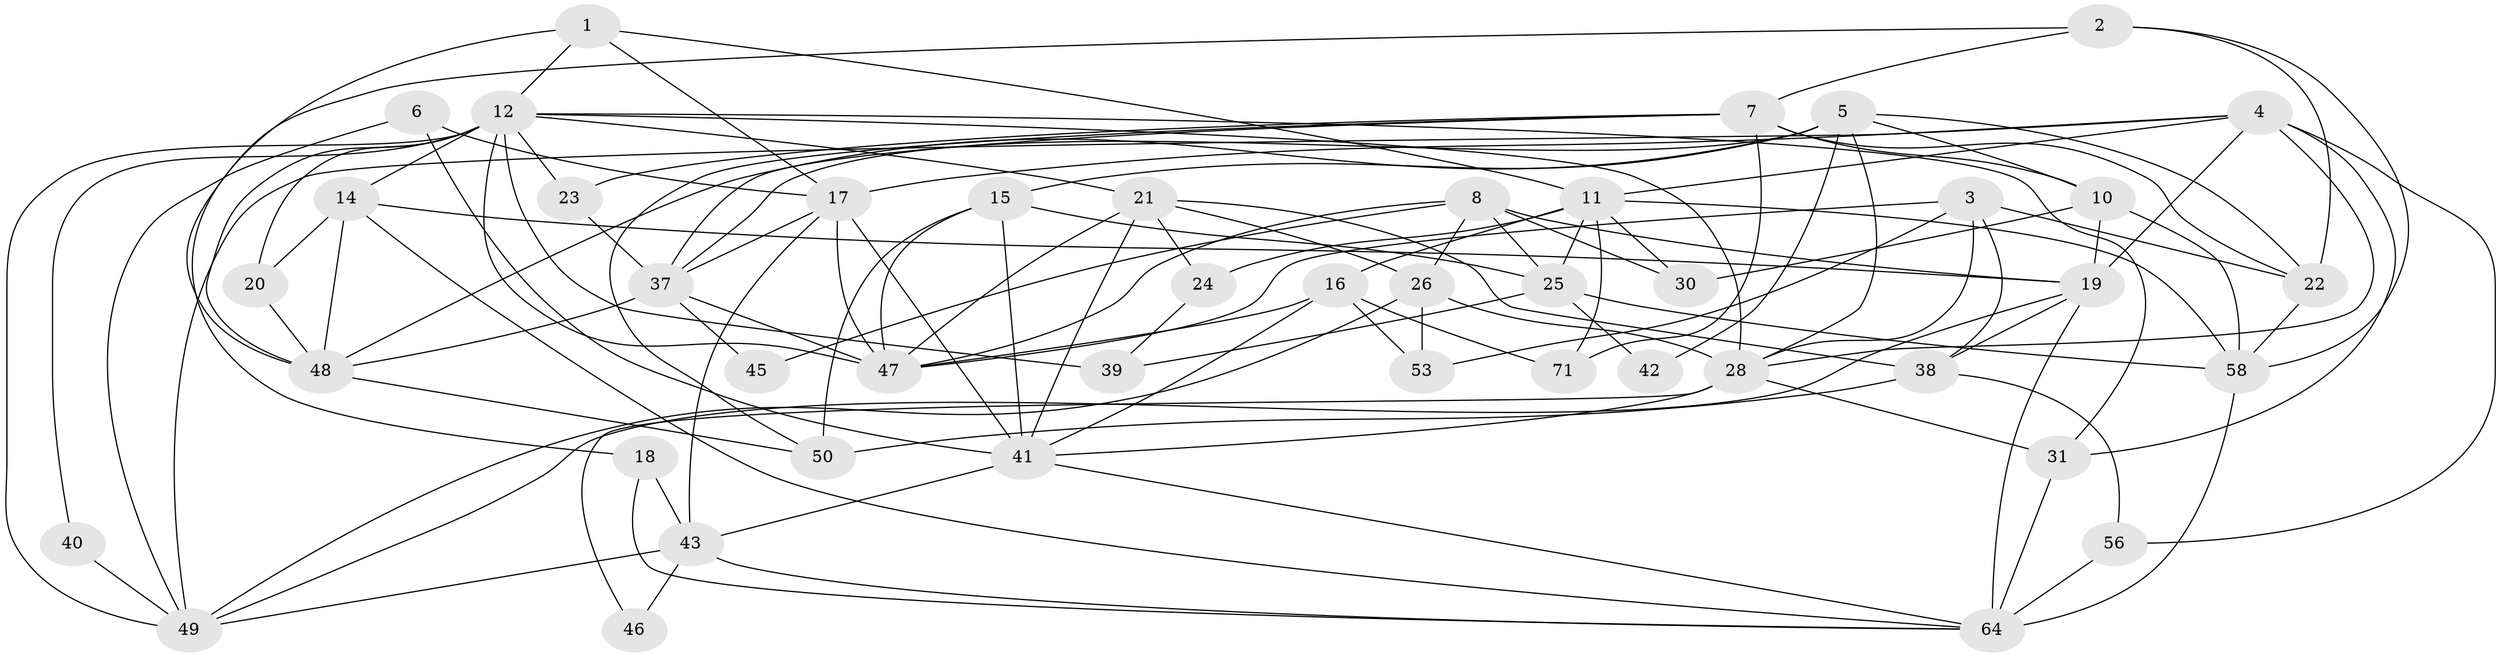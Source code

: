// Generated by graph-tools (version 1.1) at 2025/52/02/27/25 19:52:05]
// undirected, 45 vertices, 116 edges
graph export_dot {
graph [start="1"]
  node [color=gray90,style=filled];
  1 [super="+34"];
  2 [super="+60"];
  3 [super="+29"];
  4 [super="+36"];
  5 [super="+35"];
  6 [super="+13"];
  7 [super="+32"];
  8 [super="+9"];
  10 [super="+62"];
  11 [super="+27"];
  12 [super="+68"];
  14 [super="+44"];
  15 [super="+51"];
  16 [super="+66"];
  17 [super="+72"];
  18;
  19 [super="+33"];
  20 [super="+55"];
  21;
  22;
  23;
  24;
  25;
  26 [super="+67"];
  28 [super="+54"];
  30;
  31 [super="+70"];
  37 [super="+59"];
  38 [super="+73"];
  39;
  40;
  41 [super="+52"];
  42;
  43 [super="+57"];
  45;
  46;
  47 [super="+63"];
  48 [super="+61"];
  49 [super="+69"];
  50;
  53;
  56;
  58;
  64 [super="+65"];
  71;
  1 -- 48;
  1 -- 17;
  1 -- 11;
  1 -- 12;
  2 -- 7;
  2 -- 22;
  2 -- 18;
  2 -- 58;
  3 -- 22;
  3 -- 47;
  3 -- 28;
  3 -- 53;
  3 -- 38;
  4 -- 11;
  4 -- 17;
  4 -- 31;
  4 -- 19;
  4 -- 28;
  4 -- 56;
  4 -- 49;
  5 -- 10;
  5 -- 22;
  5 -- 42;
  5 -- 48;
  5 -- 28;
  5 -- 37;
  5 -- 15;
  6 -- 41;
  6 -- 49;
  6 -- 17;
  7 -- 22;
  7 -- 50;
  7 -- 37;
  7 -- 23;
  7 -- 71;
  7 -- 10;
  8 -- 25;
  8 -- 30;
  8 -- 45;
  8 -- 26;
  8 -- 19;
  8 -- 47;
  10 -- 58;
  10 -- 30;
  10 -- 19;
  11 -- 24;
  11 -- 71;
  11 -- 16;
  11 -- 25;
  11 -- 58;
  11 -- 30;
  12 -- 40;
  12 -- 48;
  12 -- 23;
  12 -- 21;
  12 -- 39;
  12 -- 47;
  12 -- 28;
  12 -- 49;
  12 -- 20;
  12 -- 31;
  12 -- 14;
  14 -- 48;
  14 -- 20;
  14 -- 64;
  14 -- 19;
  15 -- 47;
  15 -- 41;
  15 -- 25;
  15 -- 50;
  16 -- 71;
  16 -- 41;
  16 -- 53;
  16 -- 47;
  17 -- 37;
  17 -- 47;
  17 -- 41;
  17 -- 43;
  18 -- 64;
  18 -- 43;
  19 -- 64;
  19 -- 49;
  19 -- 38;
  20 -- 48;
  21 -- 24;
  21 -- 26;
  21 -- 38;
  21 -- 47;
  21 -- 41;
  22 -- 58;
  23 -- 37;
  24 -- 39;
  25 -- 58;
  25 -- 39;
  25 -- 42;
  26 -- 28;
  26 -- 49;
  26 -- 53;
  28 -- 46;
  28 -- 41;
  28 -- 31;
  31 -- 64;
  37 -- 47;
  37 -- 48;
  37 -- 45;
  38 -- 56;
  38 -- 50;
  40 -- 49;
  41 -- 64;
  41 -- 43;
  43 -- 46;
  43 -- 49;
  43 -- 64;
  48 -- 50;
  56 -- 64 [weight=2];
  58 -- 64;
}
